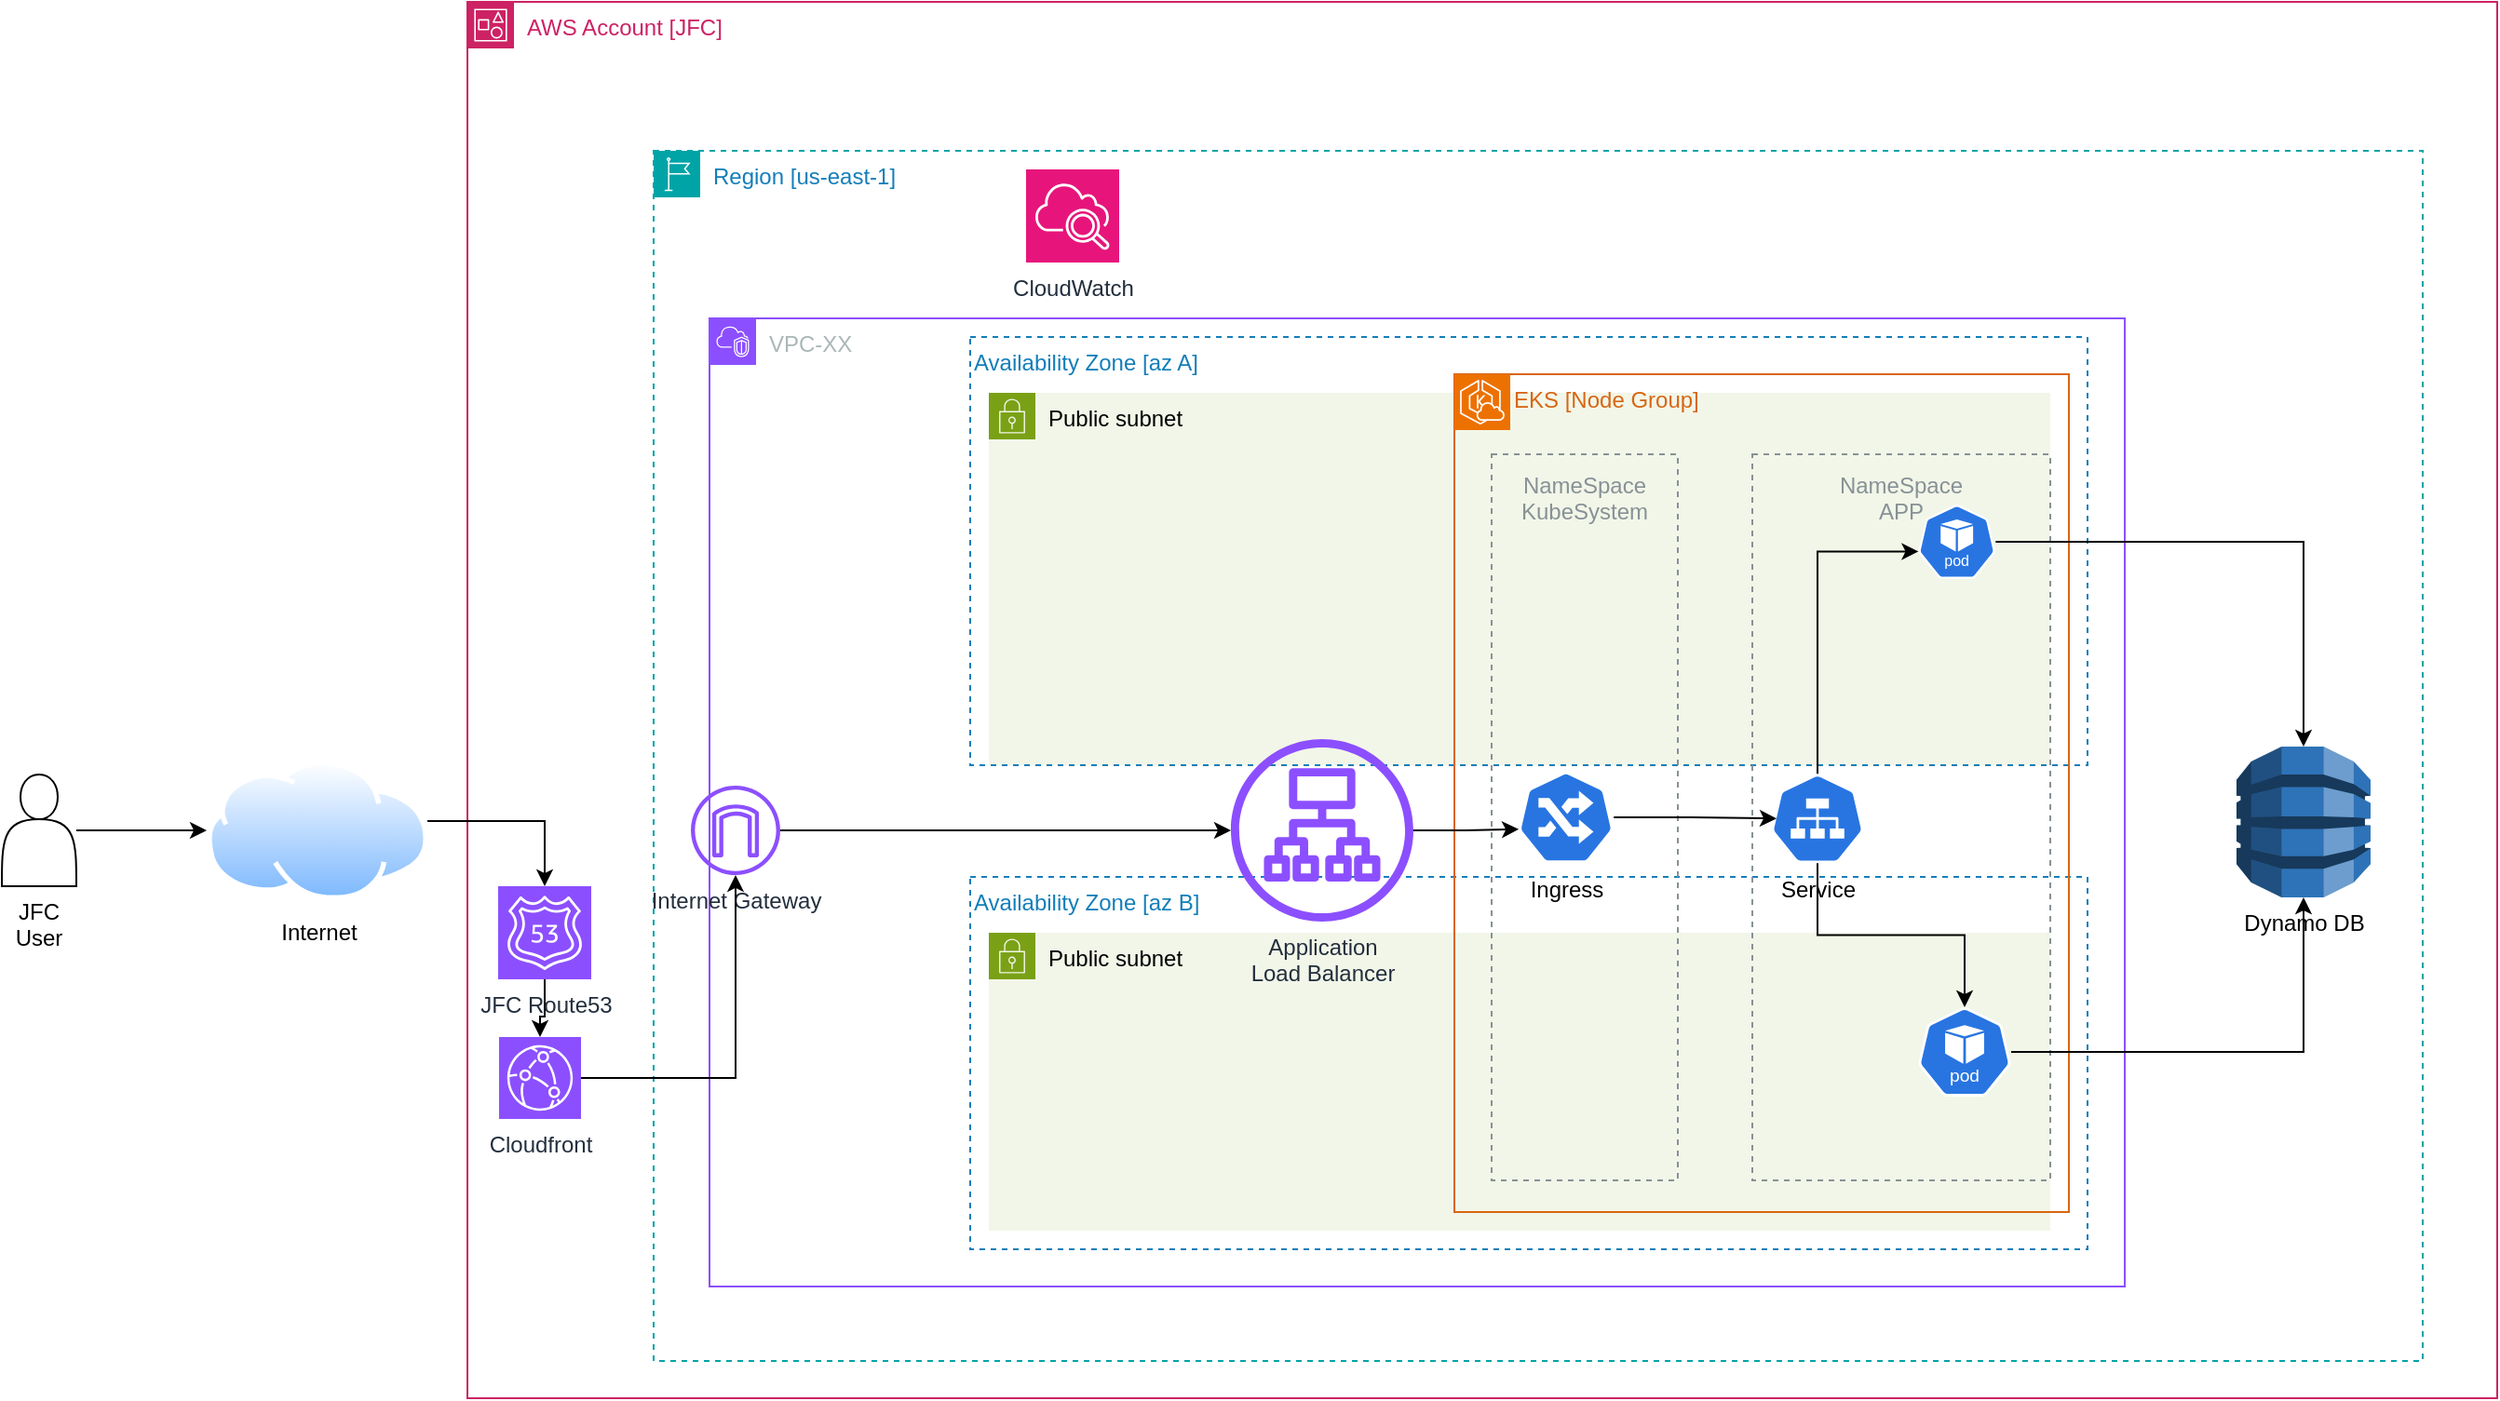 <mxfile version="27.0.9">
  <diagram name="Page-1" id="TfqSfKkqSXzZEk-eTNJX">
    <mxGraphModel dx="2073" dy="1925" grid="1" gridSize="10" guides="1" tooltips="1" connect="1" arrows="1" fold="1" page="1" pageScale="1" pageWidth="827" pageHeight="1169" math="0" shadow="0">
      <root>
        <mxCell id="0" />
        <mxCell id="1" parent="0" />
        <mxCell id="SEBXCIEi1Ep4QCb8xXwG-51" value="Public subnet" style="points=[[0,0],[0.25,0],[0.5,0],[0.75,0],[1,0],[1,0.25],[1,0.5],[1,0.75],[1,1],[0.75,1],[0.5,1],[0.25,1],[0,1],[0,0.75],[0,0.5],[0,0.25]];outlineConnect=0;gradientColor=none;html=1;whiteSpace=wrap;fontSize=12;fontStyle=0;container=1;pointerEvents=0;collapsible=0;recursiveResize=0;shape=mxgraph.aws4.group;grIcon=mxgraph.aws4.group_security_group;grStroke=0;strokeColor=#7AA116;fillColor=#F2F6E8;verticalAlign=top;align=left;spacingLeft=30;fontColor=default;dashed=0;labelBackgroundColor=none;" parent="1" vertex="1">
          <mxGeometry x="-150" y="-110" width="570" height="200" as="geometry" />
        </mxCell>
        <mxCell id="SEBXCIEi1Ep4QCb8xXwG-53" value="Public subnet" style="points=[[0,0],[0.25,0],[0.5,0],[0.75,0],[1,0],[1,0.25],[1,0.5],[1,0.75],[1,1],[0.75,1],[0.5,1],[0.25,1],[0,1],[0,0.75],[0,0.5],[0,0.25]];outlineConnect=0;gradientColor=none;html=1;whiteSpace=wrap;fontSize=12;fontStyle=0;container=1;pointerEvents=0;collapsible=0;recursiveResize=0;shape=mxgraph.aws4.group;grIcon=mxgraph.aws4.group_security_group;grStroke=0;strokeColor=#7AA116;fillColor=#F2F6E8;verticalAlign=top;align=left;spacingLeft=30;fontColor=default;dashed=0;labelBackgroundColor=none;" parent="1" vertex="1">
          <mxGeometry x="-150" y="180" width="570" height="160" as="geometry" />
        </mxCell>
        <mxCell id="SEBXCIEi1Ep4QCb8xXwG-3" value="AWS Account [JFC]" style="points=[[0,0],[0.25,0],[0.5,0],[0.75,0],[1,0],[1,0.25],[1,0.5],[1,0.75],[1,1],[0.75,1],[0.5,1],[0.25,1],[0,1],[0,0.75],[0,0.5],[0,0.25]];outlineConnect=0;gradientColor=none;html=1;whiteSpace=wrap;fontSize=12;fontStyle=0;container=1;pointerEvents=0;collapsible=0;recursiveResize=0;shape=mxgraph.aws4.group;grIcon=mxgraph.aws4.group_account;strokeColor=#CD2264;fillColor=none;verticalAlign=top;align=left;spacingLeft=30;fontColor=#CD2264;dashed=0;" parent="1" vertex="1">
          <mxGeometry x="-430" y="-320" width="1090" height="750" as="geometry" />
        </mxCell>
        <mxCell id="Vi_IDFiSx5nY2ii_YR5J-6" value="" style="edgeStyle=orthogonalEdgeStyle;rounded=0;orthogonalLoop=1;jettySize=auto;html=1;" edge="1" parent="SEBXCIEi1Ep4QCb8xXwG-3" source="SEBXCIEi1Ep4QCb8xXwG-43" target="Vi_IDFiSx5nY2ii_YR5J-3">
          <mxGeometry relative="1" as="geometry" />
        </mxCell>
        <mxCell id="SEBXCIEi1Ep4QCb8xXwG-43" value="JFC Route53" style="sketch=0;points=[[0,0,0],[0.25,0,0],[0.5,0,0],[0.75,0,0],[1,0,0],[0,1,0],[0.25,1,0],[0.5,1,0],[0.75,1,0],[1,1,0],[0,0.25,0],[0,0.5,0],[0,0.75,0],[1,0.25,0],[1,0.5,0],[1,0.75,0]];outlineConnect=0;fontColor=#232F3E;fillColor=#8C4FFF;strokeColor=#ffffff;dashed=0;verticalLabelPosition=bottom;verticalAlign=top;align=center;html=1;fontSize=12;fontStyle=0;aspect=fixed;shape=mxgraph.aws4.resourceIcon;resIcon=mxgraph.aws4.route_53;" parent="SEBXCIEi1Ep4QCb8xXwG-3" vertex="1">
          <mxGeometry x="16.5" y="475" width="50" height="50" as="geometry" />
        </mxCell>
        <mxCell id="Vi_IDFiSx5nY2ii_YR5J-3" value="Cloudfront" style="sketch=0;points=[[0,0,0],[0.25,0,0],[0.5,0,0],[0.75,0,0],[1,0,0],[0,1,0],[0.25,1,0],[0.5,1,0],[0.75,1,0],[1,1,0],[0,0.25,0],[0,0.5,0],[0,0.75,0],[1,0.25,0],[1,0.5,0],[1,0.75,0]];outlineConnect=0;fontColor=#232F3E;fillColor=#8C4FFF;strokeColor=#ffffff;dashed=0;verticalLabelPosition=bottom;verticalAlign=top;align=center;html=1;fontSize=12;fontStyle=0;aspect=fixed;shape=mxgraph.aws4.resourceIcon;resIcon=mxgraph.aws4.cloudfront;" vertex="1" parent="SEBXCIEi1Ep4QCb8xXwG-3">
          <mxGeometry x="17" y="556" width="44" height="44" as="geometry" />
        </mxCell>
        <mxCell id="SEBXCIEi1Ep4QCb8xXwG-4" value="Region [us-east-1]" style="points=[[0,0],[0.25,0],[0.5,0],[0.75,0],[1,0],[1,0.25],[1,0.5],[1,0.75],[1,1],[0.75,1],[0.5,1],[0.25,1],[0,1],[0,0.75],[0,0.5],[0,0.25]];outlineConnect=0;gradientColor=none;html=1;whiteSpace=wrap;fontSize=12;fontStyle=0;container=1;pointerEvents=0;collapsible=0;recursiveResize=0;shape=mxgraph.aws4.group;grIcon=mxgraph.aws4.group_region;strokeColor=#00A4A6;fillColor=none;verticalAlign=top;align=left;spacingLeft=30;fontColor=#147EBA;dashed=1;" parent="1" vertex="1">
          <mxGeometry x="-330" y="-240" width="950" height="650" as="geometry" />
        </mxCell>
        <mxCell id="SEBXCIEi1Ep4QCb8xXwG-16" value="Dynamo DB" style="outlineConnect=0;dashed=0;verticalLabelPosition=bottom;verticalAlign=top;align=center;html=1;shape=mxgraph.aws3.dynamo_db;fillColor=#2E73B8;gradientColor=none;labelPosition=center;" parent="SEBXCIEi1Ep4QCb8xXwG-4" vertex="1">
          <mxGeometry x="850" y="320" width="72" height="81" as="geometry" />
        </mxCell>
        <mxCell id="SEBXCIEi1Ep4QCb8xXwG-42" value="CloudWatch" style="sketch=0;points=[[0,0,0],[0.25,0,0],[0.5,0,0],[0.75,0,0],[1,0,0],[0,1,0],[0.25,1,0],[0.5,1,0],[0.75,1,0],[1,1,0],[0,0.25,0],[0,0.5,0],[0,0.75,0],[1,0.25,0],[1,0.5,0],[1,0.75,0]];points=[[0,0,0],[0.25,0,0],[0.5,0,0],[0.75,0,0],[1,0,0],[0,1,0],[0.25,1,0],[0.5,1,0],[0.75,1,0],[1,1,0],[0,0.25,0],[0,0.5,0],[0,0.75,0],[1,0.25,0],[1,0.5,0],[1,0.75,0]];outlineConnect=0;fontColor=#232F3E;fillColor=#E7157B;strokeColor=#ffffff;dashed=0;verticalLabelPosition=bottom;verticalAlign=top;align=center;html=1;fontSize=12;fontStyle=0;aspect=fixed;shape=mxgraph.aws4.resourceIcon;resIcon=mxgraph.aws4.cloudwatch_2;" parent="SEBXCIEi1Ep4QCb8xXwG-4" vertex="1">
          <mxGeometry x="200" y="10" width="50" height="50" as="geometry" />
        </mxCell>
        <mxCell id="SEBXCIEi1Ep4QCb8xXwG-7" value="VPC-XX" style="points=[[0,0],[0.25,0],[0.5,0],[0.75,0],[1,0],[1,0.25],[1,0.5],[1,0.75],[1,1],[0.75,1],[0.5,1],[0.25,1],[0,1],[0,0.75],[0,0.5],[0,0.25]];outlineConnect=0;gradientColor=none;html=1;whiteSpace=wrap;fontSize=12;fontStyle=0;container=0;pointerEvents=0;collapsible=0;recursiveResize=0;shape=mxgraph.aws4.group;grIcon=mxgraph.aws4.group_vpc2;strokeColor=#8C4FFF;fillColor=none;verticalAlign=top;align=left;spacingLeft=30;fontColor=#AAB7B8;dashed=0;" parent="1" vertex="1">
          <mxGeometry x="-300" y="-150" width="760" height="520" as="geometry" />
        </mxCell>
        <mxCell id="SEBXCIEi1Ep4QCb8xXwG-8" value="Availability Zone [az A]" style="fillColor=none;strokeColor=#147EBA;dashed=1;verticalAlign=top;fontStyle=0;fontColor=#147EBA;whiteSpace=wrap;html=1;align=left;container=0;" parent="1" vertex="1">
          <mxGeometry x="-160" y="-140" width="600" height="230" as="geometry" />
        </mxCell>
        <mxCell id="SEBXCIEi1Ep4QCb8xXwG-9" value="Availability Zone [az B]" style="fillColor=none;strokeColor=#147EBA;dashed=1;verticalAlign=top;fontStyle=0;fontColor=#147EBA;whiteSpace=wrap;html=1;align=left;" parent="1" vertex="1">
          <mxGeometry x="-160" y="150" width="600" height="200" as="geometry" />
        </mxCell>
        <mxCell id="SEBXCIEi1Ep4QCb8xXwG-30" value="" style="group" parent="1" vertex="1" connectable="0">
          <mxGeometry x="260" y="-87" width="160" height="400" as="geometry" />
        </mxCell>
        <mxCell id="SEBXCIEi1Ep4QCb8xXwG-31" value="NameSpace&lt;br&gt;APP" style="outlineConnect=0;gradientColor=none;html=1;whiteSpace=wrap;fontSize=12;fontStyle=0;strokeColor=#879196;fillColor=none;verticalAlign=top;align=center;fontColor=#879196;dashed=1;spacingTop=3;container=1;" parent="SEBXCIEi1Ep4QCb8xXwG-30" vertex="1">
          <mxGeometry y="10" width="160" height="390" as="geometry">
            <mxRectangle x="10" y="40" width="110" height="30" as="alternateBounds" />
          </mxGeometry>
        </mxCell>
        <mxCell id="SEBXCIEi1Ep4QCb8xXwG-25" value="Service" style="aspect=fixed;sketch=0;html=1;dashed=0;whitespace=wrap;verticalLabelPosition=bottom;verticalAlign=top;fillColor=#2875E2;strokeColor=#ffffff;points=[[0.005,0.63,0],[0.1,0.2,0],[0.9,0.2,0],[0.5,0,0],[0.995,0.63,0],[0.72,0.99,0],[0.5,1,0],[0.28,0.99,0]];shape=mxgraph.kubernetes.icon2;prIcon=svc" parent="SEBXCIEi1Ep4QCb8xXwG-30" vertex="1">
          <mxGeometry x="10" y="181.63" width="50" height="48" as="geometry" />
        </mxCell>
        <mxCell id="SEBXCIEi1Ep4QCb8xXwG-11" value="EKS [Node Group]" style="points=[[0,0],[0.25,0],[0.5,0],[0.75,0],[1,0],[1,0.25],[1,0.5],[1,0.75],[1,1],[0.75,1],[0.5,1],[0.25,1],[0,1],[0,0.75],[0,0.5],[0,0.25]];outlineConnect=0;gradientColor=none;html=1;whiteSpace=wrap;fontSize=12;fontStyle=0;container=1;pointerEvents=0;collapsible=0;recursiveResize=0;shape=mxgraph.aws4.group;grIcon=mxgraph.aws4.group_ec2_instance_contents;strokeColor=#D86613;fillColor=none;verticalAlign=top;align=left;spacingLeft=30;fontColor=#D86613;dashed=0;" parent="1" vertex="1">
          <mxGeometry x="100" y="-120" width="330" height="450" as="geometry" />
        </mxCell>
        <mxCell id="SEBXCIEi1Ep4QCb8xXwG-10" value="" style="sketch=0;points=[[0,0,0],[0.25,0,0],[0.5,0,0],[0.75,0,0],[1,0,0],[0,1,0],[0.25,1,0],[0.5,1,0],[0.75,1,0],[1,1,0],[0,0.25,0],[0,0.5,0],[0,0.75,0],[1,0.25,0],[1,0.5,0],[1,0.75,0]];outlineConnect=0;fontColor=#232F3E;fillColor=#ED7100;strokeColor=#ffffff;dashed=0;verticalLabelPosition=bottom;verticalAlign=top;align=center;html=1;fontSize=12;fontStyle=0;aspect=fixed;shape=mxgraph.aws4.resourceIcon;resIcon=mxgraph.aws4.eks_cloud;" parent="SEBXCIEi1Ep4QCb8xXwG-11" vertex="1">
          <mxGeometry width="30" height="30" as="geometry" />
        </mxCell>
        <mxCell id="SEBXCIEi1Ep4QCb8xXwG-22" value="" style="group" parent="SEBXCIEi1Ep4QCb8xXwG-11" vertex="1" connectable="0">
          <mxGeometry x="20" y="43" width="100" height="390" as="geometry" />
        </mxCell>
        <mxCell id="SEBXCIEi1Ep4QCb8xXwG-19" value="NameSpace&lt;br&gt;KubeSystem" style="outlineConnect=0;gradientColor=none;html=1;whiteSpace=wrap;fontSize=12;fontStyle=0;strokeColor=#879196;fillColor=none;verticalAlign=top;align=center;fontColor=#879196;dashed=1;spacingTop=3;container=1;" parent="SEBXCIEi1Ep4QCb8xXwG-22" vertex="1">
          <mxGeometry width="100" height="390.0" as="geometry">
            <mxRectangle x="10" y="40" width="110" height="30" as="alternateBounds" />
          </mxGeometry>
        </mxCell>
        <mxCell id="SEBXCIEi1Ep4QCb8xXwG-21" value="Ingress" style="aspect=fixed;sketch=0;html=1;dashed=0;whitespace=wrap;verticalLabelPosition=bottom;verticalAlign=top;fillColor=#2875E2;strokeColor=#ffffff;points=[[0.005,0.63,0],[0.1,0.2,0],[0.9,0.2,0],[0.5,0,0],[0.995,0.63,0],[0.72,0.99,0],[0.5,1,0],[0.28,0.99,0]];shape=mxgraph.kubernetes.icon2;prIcon=ing" parent="SEBXCIEi1Ep4QCb8xXwG-22" vertex="1">
          <mxGeometry x="14.286" y="170.368" width="51.316" height="49.263" as="geometry" />
        </mxCell>
        <mxCell id="SEBXCIEi1Ep4QCb8xXwG-15" value="" style="aspect=fixed;sketch=0;html=1;dashed=0;whitespace=wrap;verticalLabelPosition=bottom;verticalAlign=top;fillColor=#2875E2;strokeColor=#ffffff;points=[[0.005,0.63,0],[0.1,0.2,0],[0.9,0.2,0],[0.5,0,0],[0.995,0.63,0],[0.72,0.99,0],[0.5,1,0],[0.28,0.99,0]];shape=mxgraph.kubernetes.icon2;kubernetesLabel=1;prIcon=pod" parent="SEBXCIEi1Ep4QCb8xXwG-11" vertex="1">
          <mxGeometry x="249" y="340" width="50" height="48" as="geometry" />
        </mxCell>
        <mxCell id="SEBXCIEi1Ep4QCb8xXwG-12" value="" style="aspect=fixed;sketch=0;html=1;dashed=0;whitespace=wrap;verticalLabelPosition=bottom;verticalAlign=top;fillColor=#2875E2;strokeColor=#ffffff;points=[[0.005,0.63,0],[0.1,0.2,0],[0.9,0.2,0],[0.5,0,0],[0.995,0.63,0],[0.72,0.99,0],[0.5,1,0],[0.28,0.99,0]];shape=mxgraph.kubernetes.icon2;kubernetesLabel=1;prIcon=pod" parent="SEBXCIEi1Ep4QCb8xXwG-11" vertex="1">
          <mxGeometry x="249" y="70" width="41.67" height="40" as="geometry" />
        </mxCell>
        <mxCell id="SEBXCIEi1Ep4QCb8xXwG-26" style="edgeStyle=orthogonalEdgeStyle;rounded=0;orthogonalLoop=1;jettySize=auto;html=1;entryX=0.06;entryY=0.5;entryDx=0;entryDy=0;entryPerimeter=0;" parent="1" source="SEBXCIEi1Ep4QCb8xXwG-21" target="SEBXCIEi1Ep4QCb8xXwG-25" edge="1">
          <mxGeometry relative="1" as="geometry" />
        </mxCell>
        <mxCell id="SEBXCIEi1Ep4QCb8xXwG-34" style="edgeStyle=orthogonalEdgeStyle;rounded=0;orthogonalLoop=1;jettySize=auto;html=1;entryX=0.005;entryY=0.63;entryDx=0;entryDy=0;entryPerimeter=0;exitX=0.5;exitY=0;exitDx=0;exitDy=0;exitPerimeter=0;" parent="1" source="SEBXCIEi1Ep4QCb8xXwG-25" target="SEBXCIEi1Ep4QCb8xXwG-12" edge="1">
          <mxGeometry relative="1" as="geometry" />
        </mxCell>
        <mxCell id="SEBXCIEi1Ep4QCb8xXwG-35" style="edgeStyle=orthogonalEdgeStyle;rounded=0;orthogonalLoop=1;jettySize=auto;html=1;entryX=0.5;entryY=0;entryDx=0;entryDy=0;entryPerimeter=0;exitX=0.5;exitY=1;exitDx=0;exitDy=0;exitPerimeter=0;" parent="1" source="SEBXCIEi1Ep4QCb8xXwG-25" target="SEBXCIEi1Ep4QCb8xXwG-15" edge="1">
          <mxGeometry relative="1" as="geometry" />
        </mxCell>
        <mxCell id="SEBXCIEi1Ep4QCb8xXwG-36" style="edgeStyle=orthogonalEdgeStyle;rounded=0;orthogonalLoop=1;jettySize=auto;html=1;" parent="1" source="SEBXCIEi1Ep4QCb8xXwG-15" target="SEBXCIEi1Ep4QCb8xXwG-16" edge="1">
          <mxGeometry relative="1" as="geometry" />
        </mxCell>
        <mxCell id="SEBXCIEi1Ep4QCb8xXwG-37" style="edgeStyle=orthogonalEdgeStyle;rounded=0;orthogonalLoop=1;jettySize=auto;html=1;entryX=0.5;entryY=0;entryDx=0;entryDy=0;entryPerimeter=0;" parent="1" source="SEBXCIEi1Ep4QCb8xXwG-12" target="SEBXCIEi1Ep4QCb8xXwG-16" edge="1">
          <mxGeometry relative="1" as="geometry" />
        </mxCell>
        <mxCell id="SEBXCIEi1Ep4QCb8xXwG-38" value="Application&lt;br&gt;Load Balancer" style="sketch=0;outlineConnect=0;fontColor=#232F3E;gradientColor=none;fillColor=#8C4FFF;strokeColor=none;dashed=0;verticalLabelPosition=bottom;verticalAlign=top;align=center;html=1;fontSize=12;fontStyle=0;aspect=fixed;pointerEvents=1;shape=mxgraph.aws4.application_load_balancer;" parent="1" vertex="1">
          <mxGeometry x="-20" y="76" width="98" height="98" as="geometry" />
        </mxCell>
        <mxCell id="SEBXCIEi1Ep4QCb8xXwG-40" style="edgeStyle=orthogonalEdgeStyle;rounded=0;orthogonalLoop=1;jettySize=auto;html=1;entryX=0.005;entryY=0.63;entryDx=0;entryDy=0;entryPerimeter=0;" parent="1" source="SEBXCIEi1Ep4QCb8xXwG-38" target="SEBXCIEi1Ep4QCb8xXwG-21" edge="1">
          <mxGeometry relative="1" as="geometry" />
        </mxCell>
        <mxCell id="SEBXCIEi1Ep4QCb8xXwG-47" style="edgeStyle=orthogonalEdgeStyle;rounded=0;orthogonalLoop=1;jettySize=auto;html=1;" parent="1" source="SEBXCIEi1Ep4QCb8xXwG-45" target="SEBXCIEi1Ep4QCb8xXwG-46" edge="1">
          <mxGeometry relative="1" as="geometry" />
        </mxCell>
        <mxCell id="SEBXCIEi1Ep4QCb8xXwG-45" value="JFC User" style="shape=actor;whiteSpace=wrap;html=1;labelPosition=center;verticalLabelPosition=bottom;align=center;verticalAlign=top;" parent="1" vertex="1">
          <mxGeometry x="-680" y="95" width="40" height="60" as="geometry" />
        </mxCell>
        <mxCell id="SEBXCIEi1Ep4QCb8xXwG-48" style="edgeStyle=orthogonalEdgeStyle;rounded=0;orthogonalLoop=1;jettySize=auto;html=1;" parent="1" source="SEBXCIEi1Ep4QCb8xXwG-55" target="SEBXCIEi1Ep4QCb8xXwG-38" edge="1">
          <mxGeometry relative="1" as="geometry" />
        </mxCell>
        <mxCell id="SEBXCIEi1Ep4QCb8xXwG-46" value="Internet" style="image;aspect=fixed;perimeter=ellipsePerimeter;html=1;align=center;shadow=0;dashed=0;spacingTop=3;image=img/lib/active_directory/internet_cloud.svg;" parent="1" vertex="1">
          <mxGeometry x="-570" y="87.5" width="119.05" height="75" as="geometry" />
        </mxCell>
        <mxCell id="SEBXCIEi1Ep4QCb8xXwG-56" value="" style="edgeStyle=orthogonalEdgeStyle;rounded=0;orthogonalLoop=1;jettySize=auto;html=1;entryX=0.5;entryY=0;entryDx=0;entryDy=0;entryPerimeter=0;" parent="1" source="SEBXCIEi1Ep4QCb8xXwG-46" target="SEBXCIEi1Ep4QCb8xXwG-43" edge="1">
          <mxGeometry relative="1" as="geometry">
            <mxPoint x="-391" y="125" as="sourcePoint" />
            <mxPoint x="-20" y="125" as="targetPoint" />
            <Array as="points">
              <mxPoint x="-389" y="120" />
            </Array>
          </mxGeometry>
        </mxCell>
        <mxCell id="SEBXCIEi1Ep4QCb8xXwG-55" value="Internet Gateway" style="sketch=0;outlineConnect=0;fontColor=#232F3E;gradientColor=none;fillColor=#8C4FFF;strokeColor=none;dashed=0;verticalLabelPosition=bottom;verticalAlign=top;align=center;html=1;fontSize=12;fontStyle=0;aspect=fixed;pointerEvents=1;shape=mxgraph.aws4.internet_gateway;" parent="1" vertex="1">
          <mxGeometry x="-310" y="101" width="48" height="48" as="geometry" />
        </mxCell>
        <mxCell id="Vi_IDFiSx5nY2ii_YR5J-5" value="" style="edgeStyle=orthogonalEdgeStyle;rounded=0;orthogonalLoop=1;jettySize=auto;html=1;" edge="1" parent="1" source="Vi_IDFiSx5nY2ii_YR5J-3" target="SEBXCIEi1Ep4QCb8xXwG-55">
          <mxGeometry relative="1" as="geometry" />
        </mxCell>
      </root>
    </mxGraphModel>
  </diagram>
</mxfile>
